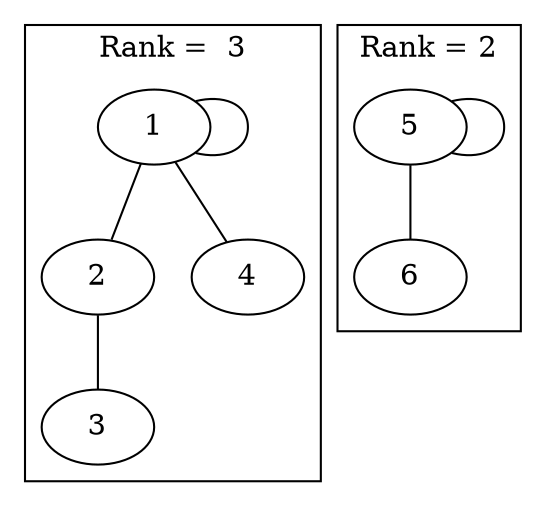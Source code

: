 graph abc{

    1 -- 2;
    2 -- 3;
    1 -- 4;
    1 -- 1;
    subgraph cluster_1{
        label="Rank =  3";
        1;  
        2;
        3;
        4;
    }

    5 -- 6;
    5 -- 5;
    subgraph cluster_2{
        label="Rank = 2";
        5;  
        6;
    }
}